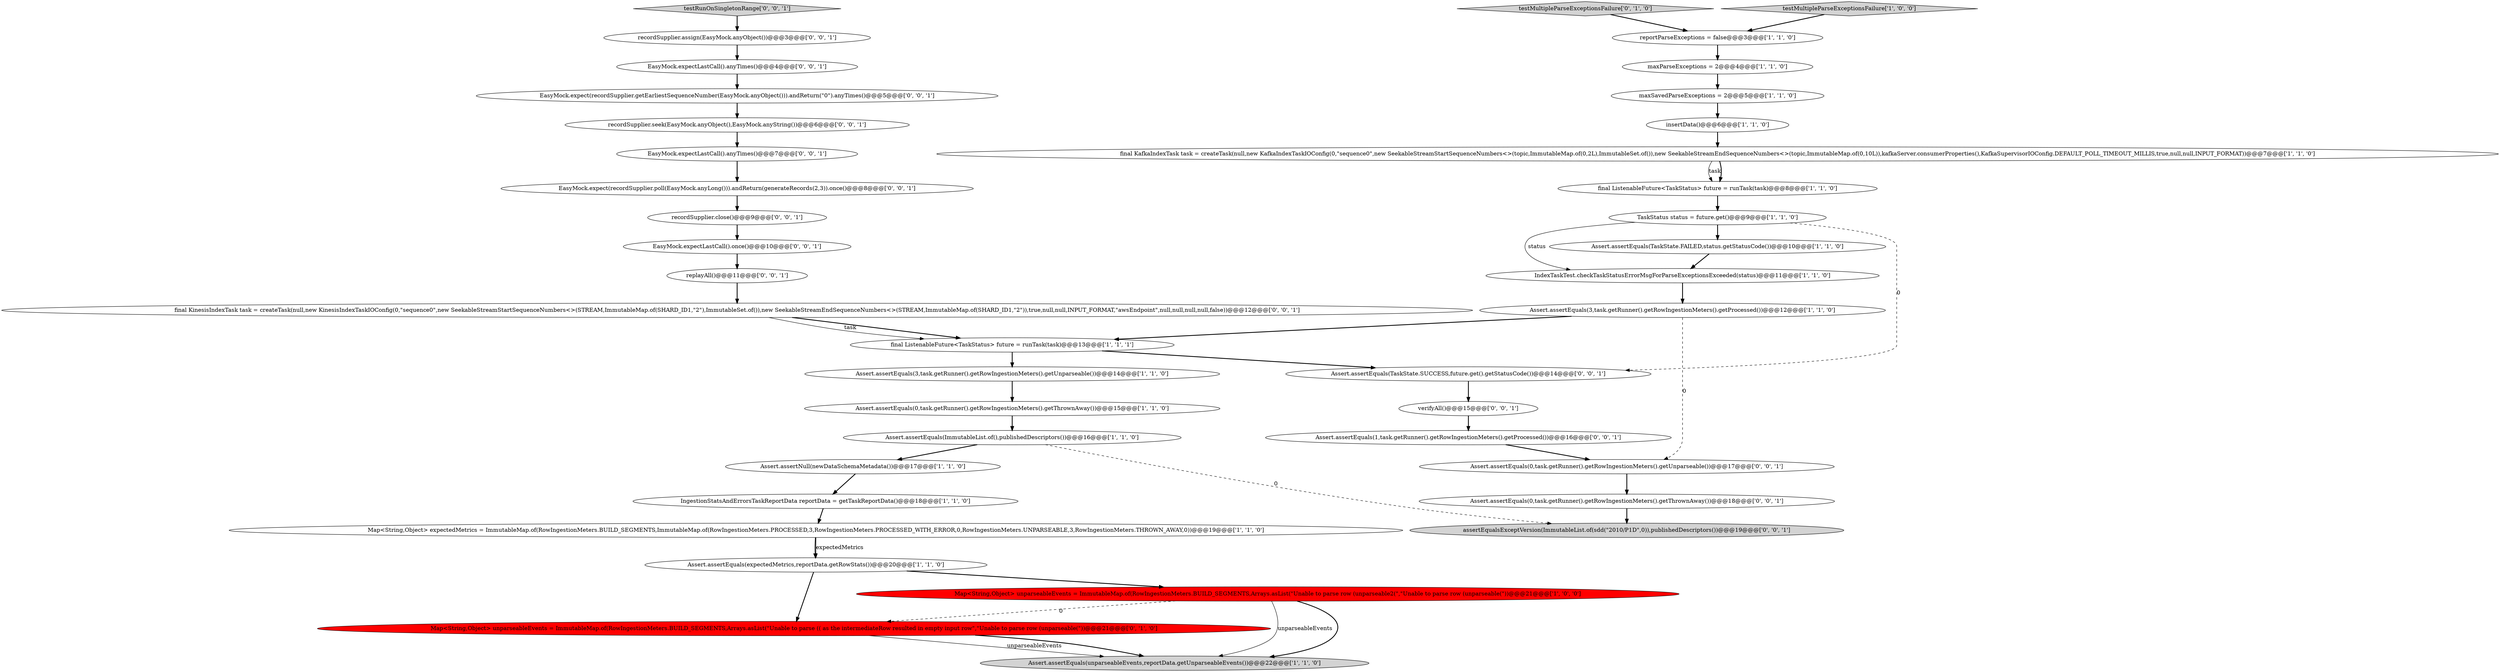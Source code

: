 digraph {
35 [style = filled, label = "replayAll()@@@11@@@['0', '0', '1']", fillcolor = white, shape = ellipse image = "AAA0AAABBB3BBB"];
17 [style = filled, label = "TaskStatus status = future.get()@@@9@@@['1', '1', '0']", fillcolor = white, shape = ellipse image = "AAA0AAABBB1BBB"];
31 [style = filled, label = "recordSupplier.close()@@@9@@@['0', '0', '1']", fillcolor = white, shape = ellipse image = "AAA0AAABBB3BBB"];
22 [style = filled, label = "Map<String,Object> unparseableEvents = ImmutableMap.of(RowIngestionMeters.BUILD_SEGMENTS,Arrays.asList(\"Unable to parse (( as the intermediateRow resulted in empty input row\",\"Unable to parse row (unparseable(\"))@@@21@@@['0', '1', '0']", fillcolor = red, shape = ellipse image = "AAA1AAABBB2BBB"];
33 [style = filled, label = "verifyAll()@@@15@@@['0', '0', '1']", fillcolor = white, shape = ellipse image = "AAA0AAABBB3BBB"];
5 [style = filled, label = "maxParseExceptions = 2@@@4@@@['1', '1', '0']", fillcolor = white, shape = ellipse image = "AAA0AAABBB1BBB"];
6 [style = filled, label = "IngestionStatsAndErrorsTaskReportData reportData = getTaskReportData()@@@18@@@['1', '1', '0']", fillcolor = white, shape = ellipse image = "AAA0AAABBB1BBB"];
20 [style = filled, label = "Map<String,Object> expectedMetrics = ImmutableMap.of(RowIngestionMeters.BUILD_SEGMENTS,ImmutableMap.of(RowIngestionMeters.PROCESSED,3,RowIngestionMeters.PROCESSED_WITH_ERROR,0,RowIngestionMeters.UNPARSEABLE,3,RowIngestionMeters.THROWN_AWAY,0))@@@19@@@['1', '1', '0']", fillcolor = white, shape = ellipse image = "AAA0AAABBB1BBB"];
1 [style = filled, label = "insertData()@@@6@@@['1', '1', '0']", fillcolor = white, shape = ellipse image = "AAA0AAABBB1BBB"];
0 [style = filled, label = "maxSavedParseExceptions = 2@@@5@@@['1', '1', '0']", fillcolor = white, shape = ellipse image = "AAA0AAABBB1BBB"];
18 [style = filled, label = "Assert.assertEquals(ImmutableList.of(),publishedDescriptors())@@@16@@@['1', '1', '0']", fillcolor = white, shape = ellipse image = "AAA0AAABBB1BBB"];
3 [style = filled, label = "reportParseExceptions = false@@@3@@@['1', '1', '0']", fillcolor = white, shape = ellipse image = "AAA0AAABBB1BBB"];
8 [style = filled, label = "final ListenableFuture<TaskStatus> future = runTask(task)@@@8@@@['1', '1', '0']", fillcolor = white, shape = ellipse image = "AAA0AAABBB1BBB"];
25 [style = filled, label = "assertEqualsExceptVersion(ImmutableList.of(sdd(\"2010/P1D\",0)),publishedDescriptors())@@@19@@@['0', '0', '1']", fillcolor = lightgray, shape = ellipse image = "AAA0AAABBB3BBB"];
15 [style = filled, label = "IndexTaskTest.checkTaskStatusErrorMsgForParseExceptionsExceeded(status)@@@11@@@['1', '1', '0']", fillcolor = white, shape = ellipse image = "AAA0AAABBB1BBB"];
14 [style = filled, label = "Assert.assertEquals(3,task.getRunner().getRowIngestionMeters().getProcessed())@@@12@@@['1', '1', '0']", fillcolor = white, shape = ellipse image = "AAA0AAABBB1BBB"];
27 [style = filled, label = "EasyMock.expect(recordSupplier.poll(EasyMock.anyLong())).andReturn(generateRecords(2,3)).once()@@@8@@@['0', '0', '1']", fillcolor = white, shape = ellipse image = "AAA0AAABBB3BBB"];
38 [style = filled, label = "testRunOnSingletonRange['0', '0', '1']", fillcolor = lightgray, shape = diamond image = "AAA0AAABBB3BBB"];
29 [style = filled, label = "EasyMock.expect(recordSupplier.getEarliestSequenceNumber(EasyMock.anyObject())).andReturn(\"0\").anyTimes()@@@5@@@['0', '0', '1']", fillcolor = white, shape = ellipse image = "AAA0AAABBB3BBB"];
39 [style = filled, label = "final KinesisIndexTask task = createTask(null,new KinesisIndexTaskIOConfig(0,\"sequence0\",new SeekableStreamStartSequenceNumbers<>(STREAM,ImmutableMap.of(SHARD_ID1,\"2\"),ImmutableSet.of()),new SeekableStreamEndSequenceNumbers<>(STREAM,ImmutableMap.of(SHARD_ID1,\"2\")),true,null,null,INPUT_FORMAT,\"awsEndpoint\",null,null,null,null,false))@@@12@@@['0', '0', '1']", fillcolor = white, shape = ellipse image = "AAA0AAABBB3BBB"];
7 [style = filled, label = "final KafkaIndexTask task = createTask(null,new KafkaIndexTaskIOConfig(0,\"sequence0\",new SeekableStreamStartSequenceNumbers<>(topic,ImmutableMap.of(0,2L),ImmutableSet.of()),new SeekableStreamEndSequenceNumbers<>(topic,ImmutableMap.of(0,10L)),kafkaServer.consumerProperties(),KafkaSupervisorIOConfig.DEFAULT_POLL_TIMEOUT_MILLIS,true,null,null,INPUT_FORMAT))@@@7@@@['1', '1', '0']", fillcolor = white, shape = ellipse image = "AAA0AAABBB1BBB"];
28 [style = filled, label = "Assert.assertEquals(TaskState.SUCCESS,future.get().getStatusCode())@@@14@@@['0', '0', '1']", fillcolor = white, shape = ellipse image = "AAA0AAABBB3BBB"];
19 [style = filled, label = "testMultipleParseExceptionsFailure['1', '0', '0']", fillcolor = lightgray, shape = diamond image = "AAA0AAABBB1BBB"];
26 [style = filled, label = "recordSupplier.assign(EasyMock.anyObject())@@@3@@@['0', '0', '1']", fillcolor = white, shape = ellipse image = "AAA0AAABBB3BBB"];
11 [style = filled, label = "Assert.assertEquals(unparseableEvents,reportData.getUnparseableEvents())@@@22@@@['1', '1', '0']", fillcolor = lightgray, shape = ellipse image = "AAA0AAABBB1BBB"];
4 [style = filled, label = "Map<String,Object> unparseableEvents = ImmutableMap.of(RowIngestionMeters.BUILD_SEGMENTS,Arrays.asList(\"Unable to parse row (unparseable2(\",\"Unable to parse row (unparseable(\"))@@@21@@@['1', '0', '0']", fillcolor = red, shape = ellipse image = "AAA1AAABBB1BBB"];
16 [style = filled, label = "Assert.assertEquals(0,task.getRunner().getRowIngestionMeters().getThrownAway())@@@15@@@['1', '1', '0']", fillcolor = white, shape = ellipse image = "AAA0AAABBB1BBB"];
13 [style = filled, label = "Assert.assertEquals(expectedMetrics,reportData.getRowStats())@@@20@@@['1', '1', '0']", fillcolor = white, shape = ellipse image = "AAA0AAABBB1BBB"];
34 [style = filled, label = "EasyMock.expectLastCall().anyTimes()@@@4@@@['0', '0', '1']", fillcolor = white, shape = ellipse image = "AAA0AAABBB3BBB"];
30 [style = filled, label = "EasyMock.expectLastCall().anyTimes()@@@7@@@['0', '0', '1']", fillcolor = white, shape = ellipse image = "AAA0AAABBB3BBB"];
10 [style = filled, label = "final ListenableFuture<TaskStatus> future = runTask(task)@@@13@@@['1', '1', '1']", fillcolor = white, shape = ellipse image = "AAA0AAABBB1BBB"];
9 [style = filled, label = "Assert.assertNull(newDataSchemaMetadata())@@@17@@@['1', '1', '0']", fillcolor = white, shape = ellipse image = "AAA0AAABBB1BBB"];
12 [style = filled, label = "Assert.assertEquals(TaskState.FAILED,status.getStatusCode())@@@10@@@['1', '1', '0']", fillcolor = white, shape = ellipse image = "AAA0AAABBB1BBB"];
36 [style = filled, label = "Assert.assertEquals(1,task.getRunner().getRowIngestionMeters().getProcessed())@@@16@@@['0', '0', '1']", fillcolor = white, shape = ellipse image = "AAA0AAABBB3BBB"];
23 [style = filled, label = "EasyMock.expectLastCall().once()@@@10@@@['0', '0', '1']", fillcolor = white, shape = ellipse image = "AAA0AAABBB3BBB"];
2 [style = filled, label = "Assert.assertEquals(3,task.getRunner().getRowIngestionMeters().getUnparseable())@@@14@@@['1', '1', '0']", fillcolor = white, shape = ellipse image = "AAA0AAABBB1BBB"];
24 [style = filled, label = "Assert.assertEquals(0,task.getRunner().getRowIngestionMeters().getUnparseable())@@@17@@@['0', '0', '1']", fillcolor = white, shape = ellipse image = "AAA0AAABBB3BBB"];
32 [style = filled, label = "recordSupplier.seek(EasyMock.anyObject(),EasyMock.anyString())@@@6@@@['0', '0', '1']", fillcolor = white, shape = ellipse image = "AAA0AAABBB3BBB"];
37 [style = filled, label = "Assert.assertEquals(0,task.getRunner().getRowIngestionMeters().getThrownAway())@@@18@@@['0', '0', '1']", fillcolor = white, shape = ellipse image = "AAA0AAABBB3BBB"];
21 [style = filled, label = "testMultipleParseExceptionsFailure['0', '1', '0']", fillcolor = lightgray, shape = diamond image = "AAA0AAABBB2BBB"];
14->24 [style = dashed, label="0"];
22->11 [style = solid, label="unparseableEvents"];
34->29 [style = bold, label=""];
17->15 [style = solid, label="status"];
16->18 [style = bold, label=""];
20->13 [style = bold, label=""];
31->23 [style = bold, label=""];
10->28 [style = bold, label=""];
15->14 [style = bold, label=""];
37->25 [style = bold, label=""];
26->34 [style = bold, label=""];
30->27 [style = bold, label=""];
12->15 [style = bold, label=""];
35->39 [style = bold, label=""];
7->8 [style = solid, label="task"];
14->10 [style = bold, label=""];
27->31 [style = bold, label=""];
4->22 [style = dashed, label="0"];
7->8 [style = bold, label=""];
32->30 [style = bold, label=""];
1->7 [style = bold, label=""];
9->6 [style = bold, label=""];
4->11 [style = solid, label="unparseableEvents"];
23->35 [style = bold, label=""];
8->17 [style = bold, label=""];
6->20 [style = bold, label=""];
17->28 [style = dashed, label="0"];
3->5 [style = bold, label=""];
17->12 [style = bold, label=""];
36->24 [style = bold, label=""];
28->33 [style = bold, label=""];
5->0 [style = bold, label=""];
20->13 [style = solid, label="expectedMetrics"];
0->1 [style = bold, label=""];
29->32 [style = bold, label=""];
33->36 [style = bold, label=""];
39->10 [style = bold, label=""];
24->37 [style = bold, label=""];
18->9 [style = bold, label=""];
39->10 [style = solid, label="task"];
10->2 [style = bold, label=""];
38->26 [style = bold, label=""];
13->22 [style = bold, label=""];
4->11 [style = bold, label=""];
19->3 [style = bold, label=""];
22->11 [style = bold, label=""];
18->25 [style = dashed, label="0"];
21->3 [style = bold, label=""];
13->4 [style = bold, label=""];
2->16 [style = bold, label=""];
}
